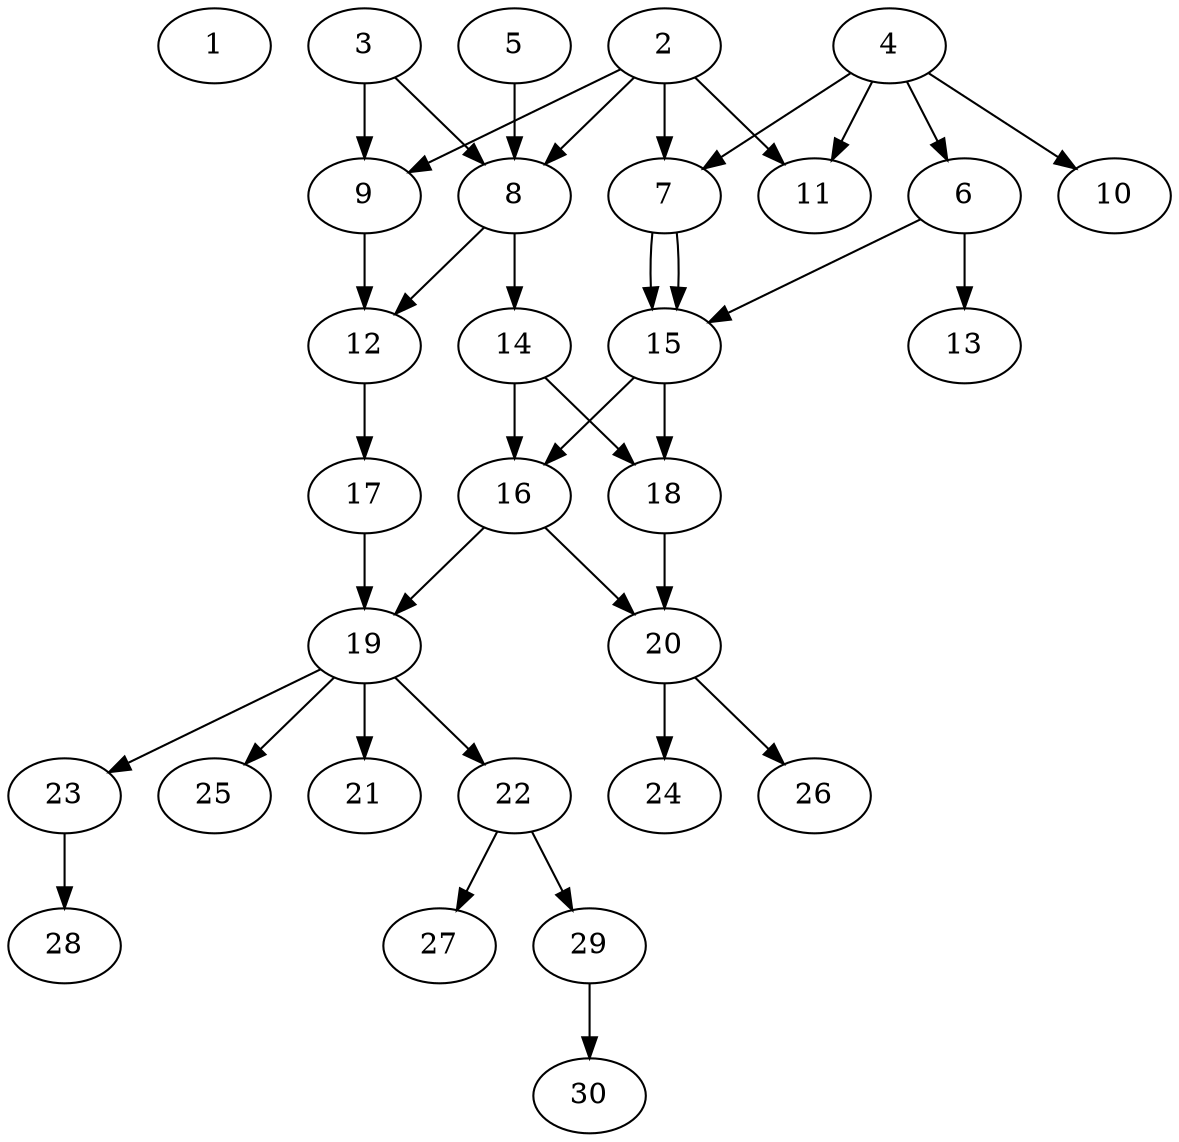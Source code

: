 // DAG automatically generated by daggen at Fri Jul 29 10:40:31 2022
// daggen.exe --dot -n 30 --ccr 0.5 --fat 0.5 --regular 0.5 --density 0.5 -o data\30/random_30_26.gv 
digraph G {
  1 [compute_size="32435093504", trans_size="354343", result_size="0", ram="45859952",alpha="0.12"]
  2 [compute_size="81565301258", trans_size="422948", result_size="29696", ram="25690880",alpha="0.00"]
  2 -> 7 [size ="29696"]
  2 -> 8 [size ="29696"]
  2 -> 9 [size ="29696"]
  2 -> 11 [size ="29696"]
  3 [compute_size="19213895680", trans_size="501463", result_size="9216", ram="28207856",alpha="0.07"]
  3 -> 8 [size ="9216"]
  3 -> 9 [size ="9216"]
  4 [compute_size="8834605056", trans_size="534678", result_size="13312", ram="48042704",alpha="0.07"]
  4 -> 6 [size ="13312"]
  4 -> 7 [size ="13312"]
  4 -> 10 [size ="13312"]
  4 -> 11 [size ="13312"]
  5 [compute_size="28991029248", trans_size="948897", result_size="29696", ram="10009280",alpha="0.09"]
  5 -> 8 [size ="29696"]
  6 [compute_size="1073741824000", trans_size="530395", result_size="1024", ram="46533152",alpha="0.16"]
  6 -> 13 [size ="1024"]
  6 -> 15 [size ="1024"]
  7 [compute_size="1073741824000", trans_size="779239", result_size="1024", ram="28307648",alpha="0.17"]
  7 -> 15 [size ="1024"]
  7 -> 15 [size ="1024"]
  8 [compute_size="231928233984", trans_size="514634", result_size="13312", ram="46007264",alpha="0.10"]
  8 -> 12 [size ="13312"]
  8 -> 14 [size ="13312"]
  9 [compute_size="134217728000", trans_size="757756", result_size="1024", ram="21282608",alpha="0.17"]
  9 -> 12 [size ="1024"]
  10 [compute_size="782757789696", trans_size="562267", result_size="0", ram="35560784",alpha="0.17"]
  11 [compute_size="27981758464", trans_size="1007113", result_size="0", ram="24656528",alpha="0.09"]
  12 [compute_size="992850518311", trans_size="1005162", result_size="1024", ram="36235568",alpha="0.06"]
  12 -> 17 [size ="1024"]
  13 [compute_size="641157038080", trans_size="705807", result_size="0", ram="15391712",alpha="0.08"]
  14 [compute_size="2985881600", trans_size="1026805", result_size="1024", ram="5003840",alpha="0.16"]
  14 -> 16 [size ="1024"]
  14 -> 18 [size ="1024"]
  15 [compute_size="15670886400", trans_size="366555", result_size="1024", ram="46667792",alpha="0.15"]
  15 -> 16 [size ="1024"]
  15 -> 18 [size ="1024"]
  16 [compute_size="231928233984", trans_size="573265", result_size="13312", ram="24322304",alpha="0.05"]
  16 -> 19 [size ="13312"]
  16 -> 20 [size ="13312"]
  17 [compute_size="28991029248", trans_size="441937", result_size="29696", ram="46363664",alpha="0.17"]
  17 -> 19 [size ="29696"]
  18 [compute_size="1073741824000", trans_size="637682", result_size="1024", ram="6795344",alpha="0.17"]
  18 -> 20 [size ="1024"]
  19 [compute_size="68719476736", trans_size="1004395", result_size="74752", ram="26845616",alpha="0.13"]
  19 -> 21 [size ="74752"]
  19 -> 22 [size ="74752"]
  19 -> 23 [size ="74752"]
  19 -> 25 [size ="74752"]
  20 [compute_size="782757789696", trans_size="641678", result_size="54272", ram="39036080",alpha="0.15"]
  20 -> 24 [size ="54272"]
  20 -> 26 [size ="54272"]
  21 [compute_size="15615172608", trans_size="438037", result_size="0", ram="26400512",alpha="0.11"]
  22 [compute_size="368293445632", trans_size="540720", result_size="9216", ram="23275280",alpha="0.03"]
  22 -> 27 [size ="9216"]
  22 -> 29 [size ="9216"]
  23 [compute_size="28991029248", trans_size="1031313", result_size="29696", ram="11035712",alpha="0.03"]
  23 -> 28 [size ="29696"]
  24 [compute_size="28991029248", trans_size="91751", result_size="0", ram="52230800",alpha="0.12"]
  25 [compute_size="420014826708", trans_size="552933", result_size="0", ram="43200416",alpha="0.05"]
  26 [compute_size="36623757312", trans_size="815492", result_size="0", ram="20113616",alpha="0.13"]
  27 [compute_size="368293445632", trans_size="745800", result_size="0", ram="11845136",alpha="0.18"]
  28 [compute_size="28991029248", trans_size="996115", result_size="0", ram="9049376",alpha="0.12"]
  29 [compute_size="8589934592", trans_size="298237", result_size="70656", ram="8979680",alpha="0.13"]
  29 -> 30 [size ="70656"]
  30 [compute_size="549755813888", trans_size="773901", result_size="0", ram="5716640",alpha="0.16"]
}
